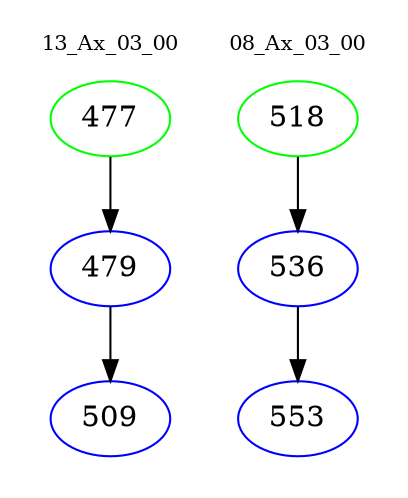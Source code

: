 digraph{
subgraph cluster_0 {
color = white
label = "13_Ax_03_00";
fontsize=10;
T0_477 [label="477", color="green"]
T0_477 -> T0_479 [color="black"]
T0_479 [label="479", color="blue"]
T0_479 -> T0_509 [color="black"]
T0_509 [label="509", color="blue"]
}
subgraph cluster_1 {
color = white
label = "08_Ax_03_00";
fontsize=10;
T1_518 [label="518", color="green"]
T1_518 -> T1_536 [color="black"]
T1_536 [label="536", color="blue"]
T1_536 -> T1_553 [color="black"]
T1_553 [label="553", color="blue"]
}
}

